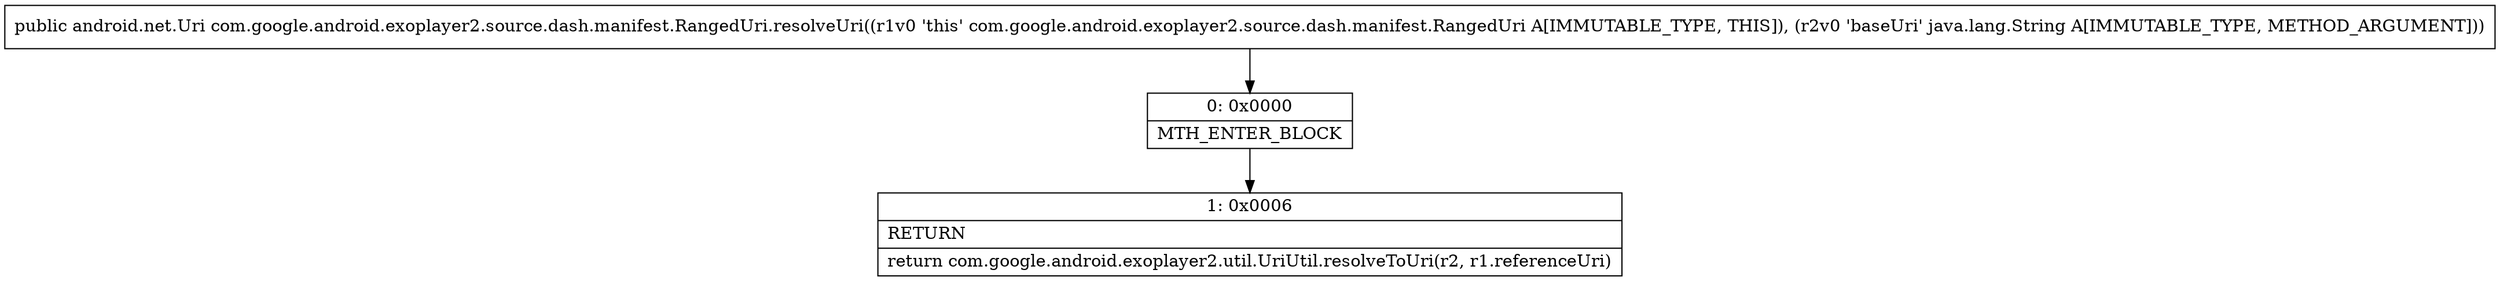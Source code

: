 digraph "CFG forcom.google.android.exoplayer2.source.dash.manifest.RangedUri.resolveUri(Ljava\/lang\/String;)Landroid\/net\/Uri;" {
Node_0 [shape=record,label="{0\:\ 0x0000|MTH_ENTER_BLOCK\l}"];
Node_1 [shape=record,label="{1\:\ 0x0006|RETURN\l|return com.google.android.exoplayer2.util.UriUtil.resolveToUri(r2, r1.referenceUri)\l}"];
MethodNode[shape=record,label="{public android.net.Uri com.google.android.exoplayer2.source.dash.manifest.RangedUri.resolveUri((r1v0 'this' com.google.android.exoplayer2.source.dash.manifest.RangedUri A[IMMUTABLE_TYPE, THIS]), (r2v0 'baseUri' java.lang.String A[IMMUTABLE_TYPE, METHOD_ARGUMENT])) }"];
MethodNode -> Node_0;
Node_0 -> Node_1;
}

